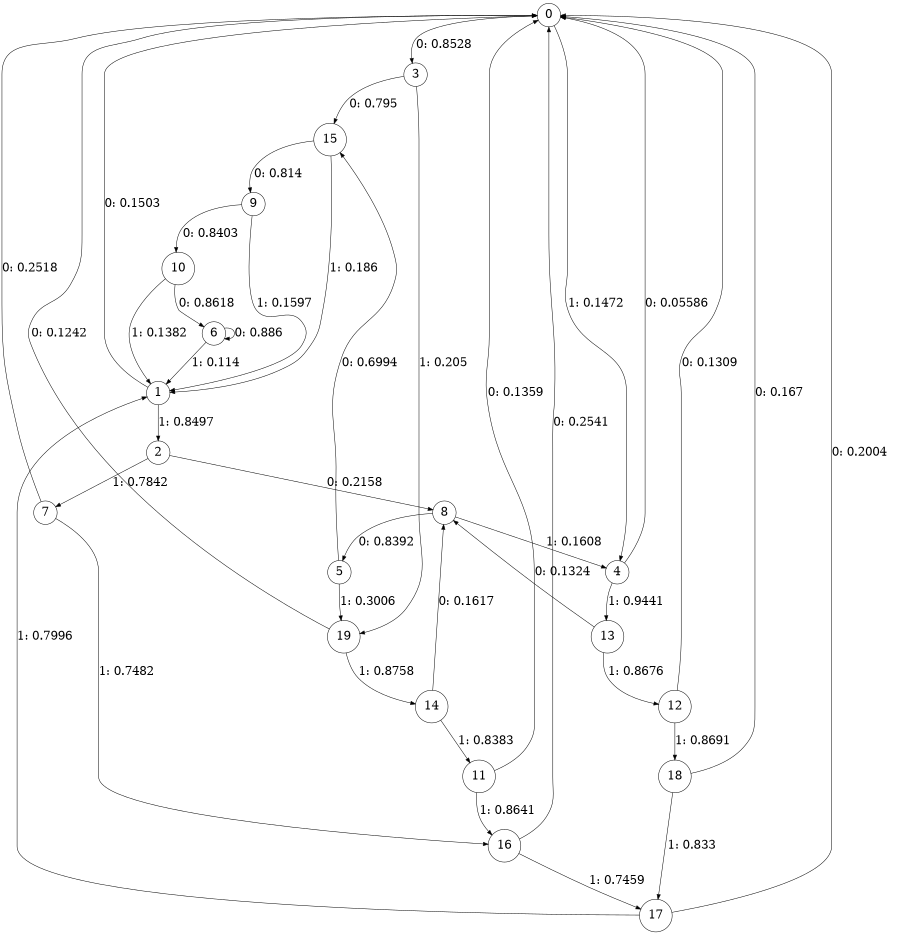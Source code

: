digraph "ch2randomL7" {
size = "6,8.5";
ratio = "fill";
node [shape = circle];
node [fontsize = 24];
edge [fontsize = 24];
0 -> 3 [label = "0: 0.8528   "];
0 -> 4 [label = "1: 0.1472   "];
1 -> 0 [label = "0: 0.1503   "];
1 -> 2 [label = "1: 0.8497   "];
2 -> 8 [label = "0: 0.2158   "];
2 -> 7 [label = "1: 0.7842   "];
3 -> 15 [label = "0: 0.795    "];
3 -> 19 [label = "1: 0.205    "];
4 -> 0 [label = "0: 0.05586  "];
4 -> 13 [label = "1: 0.9441   "];
5 -> 15 [label = "0: 0.6994   "];
5 -> 19 [label = "1: 0.3006   "];
6 -> 6 [label = "0: 0.886    "];
6 -> 1 [label = "1: 0.114    "];
7 -> 0 [label = "0: 0.2518   "];
7 -> 16 [label = "1: 0.7482   "];
8 -> 5 [label = "0: 0.8392   "];
8 -> 4 [label = "1: 0.1608   "];
9 -> 10 [label = "0: 0.8403   "];
9 -> 1 [label = "1: 0.1597   "];
10 -> 6 [label = "0: 0.8618   "];
10 -> 1 [label = "1: 0.1382   "];
11 -> 0 [label = "0: 0.1359   "];
11 -> 16 [label = "1: 0.8641   "];
12 -> 0 [label = "0: 0.1309   "];
12 -> 18 [label = "1: 0.8691   "];
13 -> 8 [label = "0: 0.1324   "];
13 -> 12 [label = "1: 0.8676   "];
14 -> 8 [label = "0: 0.1617   "];
14 -> 11 [label = "1: 0.8383   "];
15 -> 9 [label = "0: 0.814    "];
15 -> 1 [label = "1: 0.186    "];
16 -> 0 [label = "0: 0.2541   "];
16 -> 17 [label = "1: 0.7459   "];
17 -> 0 [label = "0: 0.2004   "];
17 -> 1 [label = "1: 0.7996   "];
18 -> 0 [label = "0: 0.167    "];
18 -> 17 [label = "1: 0.833    "];
19 -> 0 [label = "0: 0.1242   "];
19 -> 14 [label = "1: 0.8758   "];
}